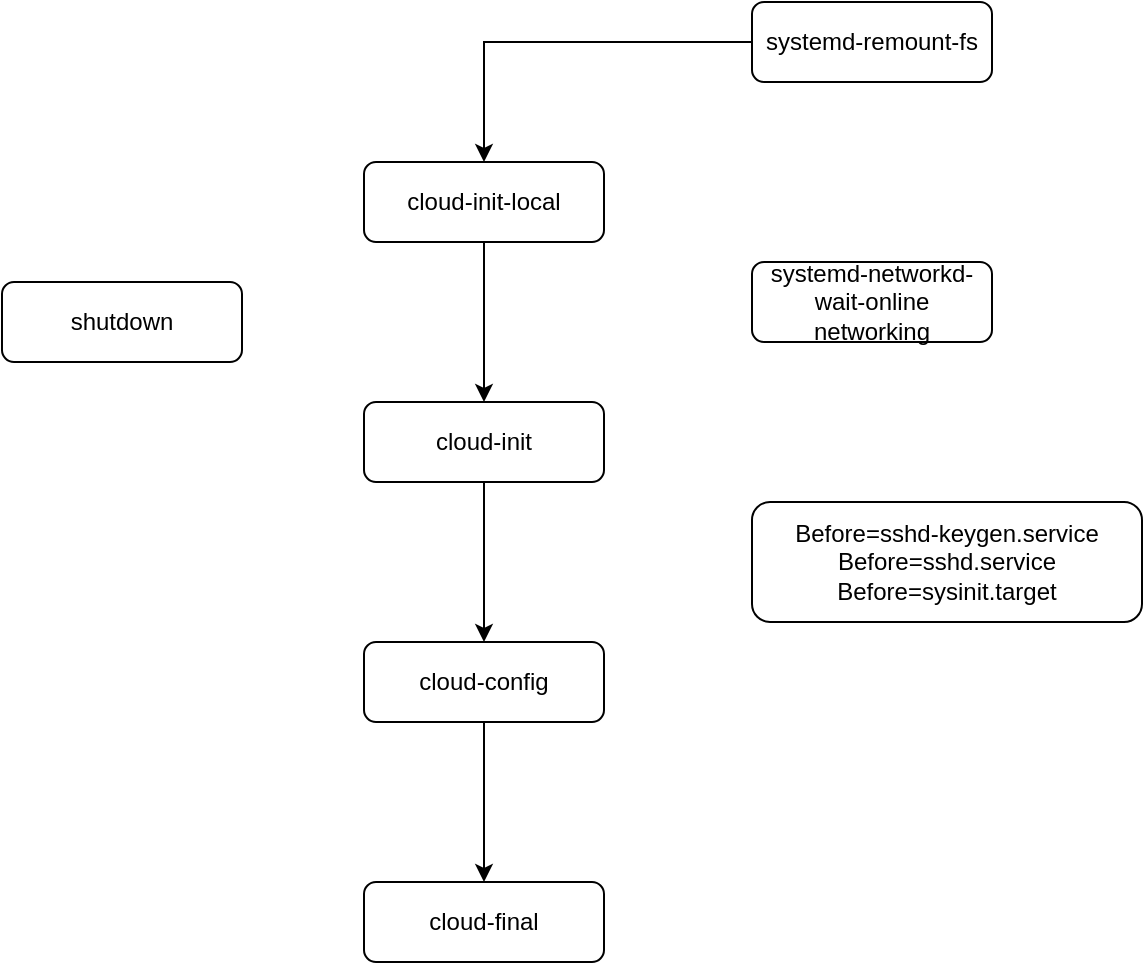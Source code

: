 <mxfile version="14.2.4" type="github">
  <diagram id="C5RBs43oDa-KdzZeNtuy" name="Page-1">
    <mxGraphModel dx="1422" dy="706" grid="1" gridSize="10" guides="1" tooltips="1" connect="1" arrows="1" fold="1" page="1" pageScale="1" pageWidth="827" pageHeight="1169" math="0" shadow="0">
      <root>
        <mxCell id="WIyWlLk6GJQsqaUBKTNV-0" />
        <mxCell id="WIyWlLk6GJQsqaUBKTNV-1" parent="WIyWlLk6GJQsqaUBKTNV-0" />
        <mxCell id="u_LdJ9ugR7kKr22JzUWK-2" value="" style="edgeStyle=orthogonalEdgeStyle;rounded=0;orthogonalLoop=1;jettySize=auto;html=1;" edge="1" parent="WIyWlLk6GJQsqaUBKTNV-1" source="WIyWlLk6GJQsqaUBKTNV-3" target="u_LdJ9ugR7kKr22JzUWK-1">
          <mxGeometry relative="1" as="geometry" />
        </mxCell>
        <mxCell id="WIyWlLk6GJQsqaUBKTNV-3" value="systemd-remount-fs" style="rounded=1;whiteSpace=wrap;html=1;fontSize=12;glass=0;strokeWidth=1;shadow=0;" parent="WIyWlLk6GJQsqaUBKTNV-1" vertex="1">
          <mxGeometry x="485" y="120" width="120" height="40" as="geometry" />
        </mxCell>
        <mxCell id="u_LdJ9ugR7kKr22JzUWK-5" value="" style="edgeStyle=orthogonalEdgeStyle;rounded=0;orthogonalLoop=1;jettySize=auto;html=1;" edge="1" parent="WIyWlLk6GJQsqaUBKTNV-1" source="u_LdJ9ugR7kKr22JzUWK-1" target="u_LdJ9ugR7kKr22JzUWK-4">
          <mxGeometry relative="1" as="geometry" />
        </mxCell>
        <mxCell id="u_LdJ9ugR7kKr22JzUWK-1" value="cloud-init-local" style="rounded=1;whiteSpace=wrap;html=1;fontSize=12;glass=0;strokeWidth=1;shadow=0;" vertex="1" parent="WIyWlLk6GJQsqaUBKTNV-1">
          <mxGeometry x="291" y="200" width="120" height="40" as="geometry" />
        </mxCell>
        <mxCell id="u_LdJ9ugR7kKr22JzUWK-7" value="" style="edgeStyle=orthogonalEdgeStyle;rounded=0;orthogonalLoop=1;jettySize=auto;html=1;" edge="1" parent="WIyWlLk6GJQsqaUBKTNV-1" source="u_LdJ9ugR7kKr22JzUWK-4" target="u_LdJ9ugR7kKr22JzUWK-6">
          <mxGeometry relative="1" as="geometry" />
        </mxCell>
        <mxCell id="u_LdJ9ugR7kKr22JzUWK-4" value="cloud-init" style="rounded=1;whiteSpace=wrap;html=1;fontSize=12;glass=0;strokeWidth=1;shadow=0;" vertex="1" parent="WIyWlLk6GJQsqaUBKTNV-1">
          <mxGeometry x="291" y="320" width="120" height="40" as="geometry" />
        </mxCell>
        <mxCell id="u_LdJ9ugR7kKr22JzUWK-9" value="" style="edgeStyle=orthogonalEdgeStyle;rounded=0;orthogonalLoop=1;jettySize=auto;html=1;" edge="1" parent="WIyWlLk6GJQsqaUBKTNV-1" source="u_LdJ9ugR7kKr22JzUWK-6" target="u_LdJ9ugR7kKr22JzUWK-8">
          <mxGeometry relative="1" as="geometry" />
        </mxCell>
        <mxCell id="u_LdJ9ugR7kKr22JzUWK-6" value="cloud-config" style="rounded=1;whiteSpace=wrap;html=1;fontSize=12;glass=0;strokeWidth=1;shadow=0;" vertex="1" parent="WIyWlLk6GJQsqaUBKTNV-1">
          <mxGeometry x="291" y="440" width="120" height="40" as="geometry" />
        </mxCell>
        <mxCell id="u_LdJ9ugR7kKr22JzUWK-8" value="cloud-final" style="rounded=1;whiteSpace=wrap;html=1;fontSize=12;glass=0;strokeWidth=1;shadow=0;" vertex="1" parent="WIyWlLk6GJQsqaUBKTNV-1">
          <mxGeometry x="291" y="560" width="120" height="40" as="geometry" />
        </mxCell>
        <mxCell id="u_LdJ9ugR7kKr22JzUWK-10" value="systemd-networkd-wait-online&lt;br&gt;networking" style="rounded=1;whiteSpace=wrap;html=1;fontSize=12;glass=0;strokeWidth=1;shadow=0;" vertex="1" parent="WIyWlLk6GJQsqaUBKTNV-1">
          <mxGeometry x="485" y="250" width="120" height="40" as="geometry" />
        </mxCell>
        <mxCell id="u_LdJ9ugR7kKr22JzUWK-13" value="shutdown" style="rounded=1;whiteSpace=wrap;html=1;fontSize=12;glass=0;strokeWidth=1;shadow=0;" vertex="1" parent="WIyWlLk6GJQsqaUBKTNV-1">
          <mxGeometry x="110" y="260" width="120" height="40" as="geometry" />
        </mxCell>
        <mxCell id="u_LdJ9ugR7kKr22JzUWK-14" value="&lt;div&gt;&lt;span&gt;	&lt;/span&gt;Before=sshd-keygen.service&lt;/div&gt;&lt;div&gt;&lt;span&gt;	&lt;/span&gt;Before=sshd.service&lt;/div&gt;&lt;div&gt;&lt;span&gt;	&lt;/span&gt;Before=sysinit.target&lt;/div&gt;" style="rounded=1;whiteSpace=wrap;html=1;fontSize=12;glass=0;strokeWidth=1;shadow=0;" vertex="1" parent="WIyWlLk6GJQsqaUBKTNV-1">
          <mxGeometry x="485" y="370" width="195" height="60" as="geometry" />
        </mxCell>
      </root>
    </mxGraphModel>
  </diagram>
</mxfile>
